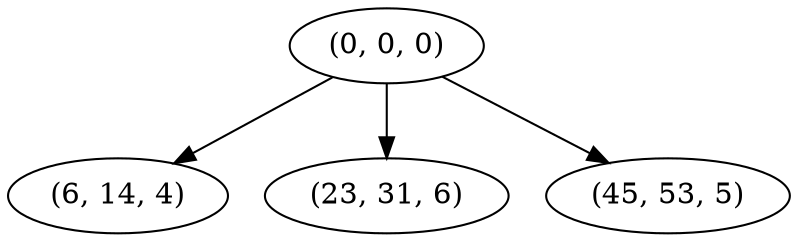 digraph tree {
    "(0, 0, 0)";
    "(6, 14, 4)";
    "(23, 31, 6)";
    "(45, 53, 5)";
    "(0, 0, 0)" -> "(6, 14, 4)";
    "(0, 0, 0)" -> "(23, 31, 6)";
    "(0, 0, 0)" -> "(45, 53, 5)";
}
